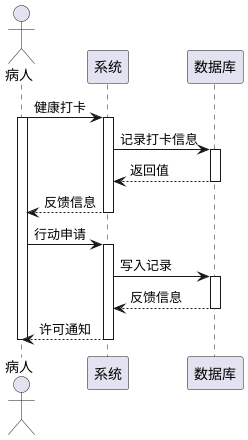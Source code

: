@startuml
actor 病人
病人->系统:健康打卡
activate 病人
activate 系统
系统->数据库:记录打卡信息
activate 数据库
数据库-->系统:返回值
deactivate 数据库
系统-->病人:反馈信息
deactivate 系统
病人->系统:行动申请
activate 系统
系统->数据库:写入记录
activate 数据库
数据库-->系统:反馈信息
deactivate 数据库
系统-->病人:许可通知
deactivate 系统
deactivate 病人

@enduml